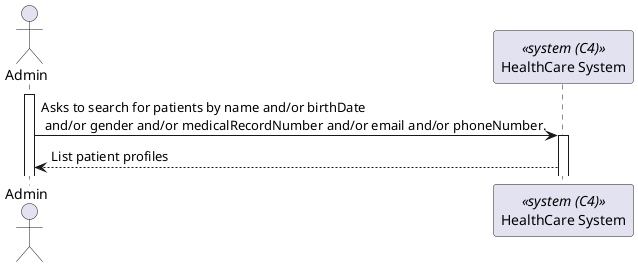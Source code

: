 @startuml PatientProfilesListing(level1)

actor Admin as "Admin"
participant SYS as "HealthCare System" <<system (C4)>>

activate Admin 

Admin -> SYS : Asks to search for patients by name and/or birthDate \n and/or gender and/or medicalRecordNumber and/or email and/or phoneNumber.

activate SYS 

SYS --> Admin : List patient profiles


@enduml
